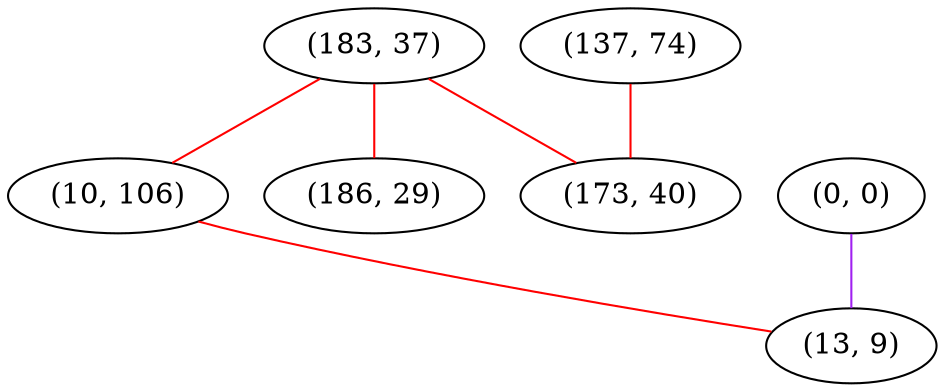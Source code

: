 graph "" {
"(183, 37)";
"(10, 106)";
"(186, 29)";
"(137, 74)";
"(0, 0)";
"(173, 40)";
"(13, 9)";
"(183, 37)" -- "(186, 29)"  [color=red, key=0, weight=1];
"(183, 37)" -- "(173, 40)"  [color=red, key=0, weight=1];
"(183, 37)" -- "(10, 106)"  [color=red, key=0, weight=1];
"(10, 106)" -- "(13, 9)"  [color=red, key=0, weight=1];
"(137, 74)" -- "(173, 40)"  [color=red, key=0, weight=1];
"(0, 0)" -- "(13, 9)"  [color=purple, key=0, weight=4];
}
